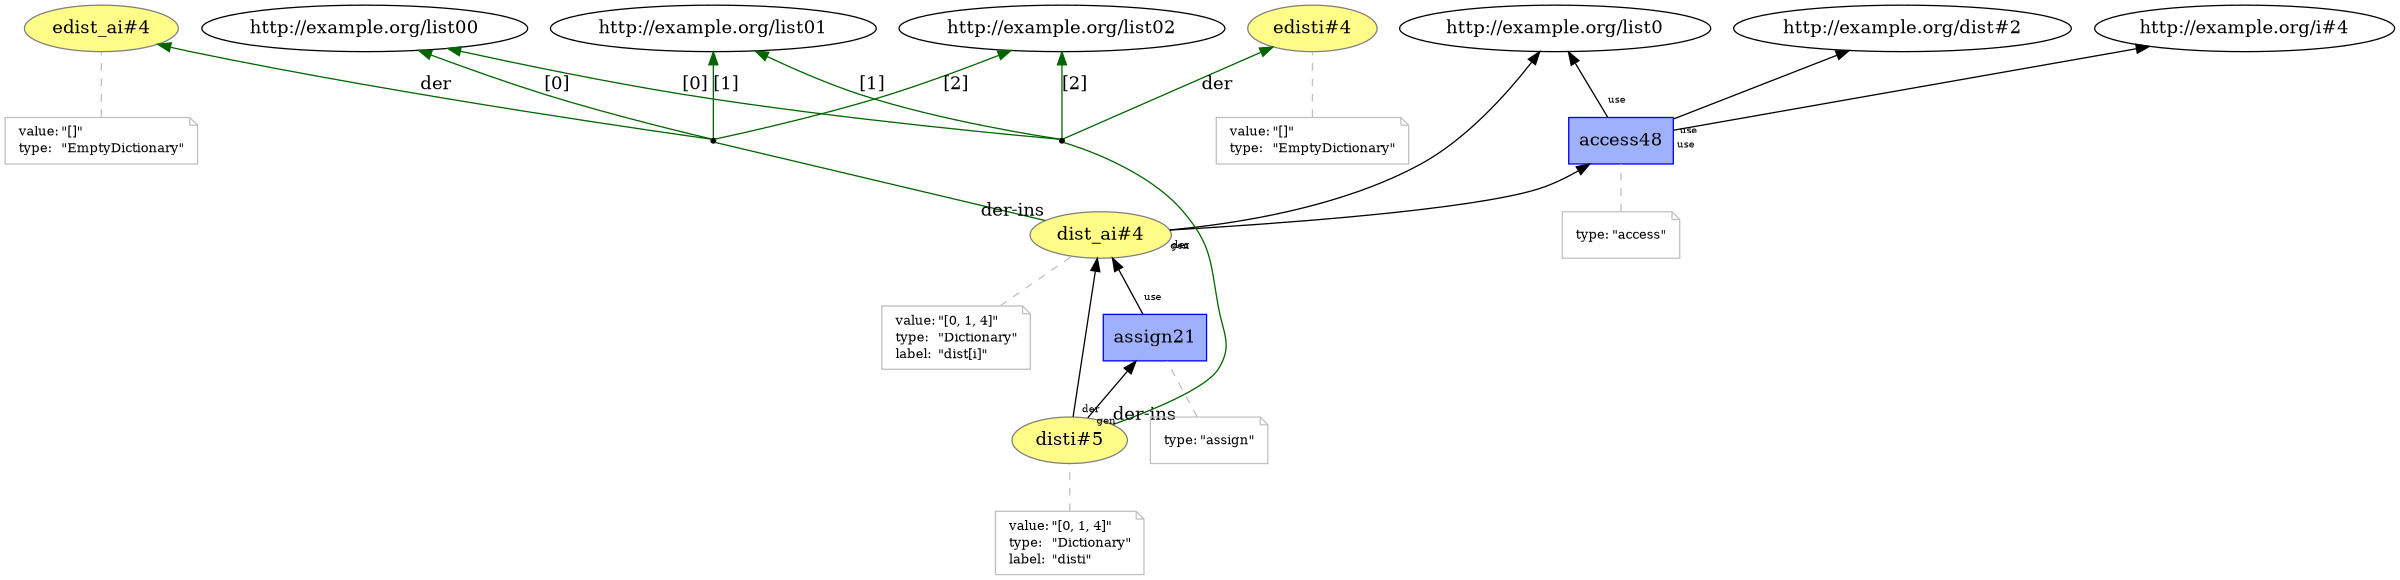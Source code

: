 digraph "PROV" { size="16,12"; rankdir="BT";
"http://example.org/dist_ai#4" [fillcolor="#FFFC87",color="#808080",style="filled",label="dist_ai#4",URL="http://example.org/dist_ai#4"]
"-attrs0" [color="gray",shape="note",fontsize="10",fontcolor="black",label=<<TABLE cellpadding="0" border="0">
	<TR>
	    <TD align="left">value:</TD>
	    <TD align="left">&quot;[0, 1, 4]&quot;</TD>
	</TR>
	<TR>
	    <TD align="left">type:</TD>
	    <TD align="left">&quot;Dictionary&quot;</TD>
	</TR>
	<TR>
	    <TD align="left">label:</TD>
	    <TD align="left">&quot;dist[i]&quot;</TD>
	</TR>
</TABLE>>]
"-attrs0" -> "http://example.org/dist_ai#4" [color="gray",style="dashed",arrowhead="none"]
"http://example.org/edist_ai#4" [fillcolor="#FFFC87",color="#808080",style="filled",label="edist_ai#4",URL="http://example.org/edist_ai#4"]
"-attrs1" [color="gray",shape="note",fontsize="10",fontcolor="black",label=<<TABLE cellpadding="0" border="0">
	<TR>
	    <TD align="left">value:</TD>
	    <TD align="left">&quot;[]&quot;</TD>
	</TR>
	<TR>
	    <TD align="left">type:</TD>
	    <TD align="left">&quot;EmptyDictionary&quot;</TD>
	</TR>
</TABLE>>]
"-attrs1" -> "http://example.org/edist_ai#4" [color="gray",style="dashed",arrowhead="none"]
"bn0" [shape="point",label=""]
"http://example.org/dist_ai#4" -> "bn0" [arrowhead="none",taillabel="der-ins",color="darkgreen"]
"bn0" -> "http://example.org/edist_ai#4" [labelfontsize="8",labeldistance="1.5",color="darkgreen",labelangle="60.0",rotation="20",label="der"]
"bn0" -> "http://example.org/list00" [labelfontsize="8",labeldistance="1.5",color="darkgreen",labelangle="60.0",rotation="20",label="[0]"]
"bn0" -> "http://example.org/list01" [labelfontsize="8",labeldistance="1.5",color="darkgreen",labelangle="60.0",rotation="20",label="[1]"]
"bn0" -> "http://example.org/list02" [labelfontsize="8",labeldistance="1.5",color="darkgreen",labelangle="60.0",rotation="20",label="[2]"]
"http://example.org/access48" [fillcolor="#9FB1FC",color="#0000FF",shape="polygon",sides="4",style="filled",label="access48",URL="http://example.org/access48"]
"-attrs2" [color="gray",shape="note",fontsize="10",fontcolor="black",label=<<TABLE cellpadding="0" border="0">
	<TR>
	    <TD align="left">type:</TD>
	    <TD align="left">&quot;access&quot;</TD>
	</TR>
</TABLE>>]
"-attrs2" -> "http://example.org/access48" [color="gray",style="dashed",arrowhead="none"]
"http://example.org/access48" -> "http://example.org/list0" [labelfontsize="8",labeldistance="1.5",labelangle="60.0",rotation="20",taillabel="use"]
"http://example.org/dist_ai#4" -> "http://example.org/list0" [labelfontsize="8",labeldistance="1.5",labelangle="60.0",rotation="20",taillabel="der"]
"http://example.org/dist_ai#4" -> "http://example.org/access48" [labelfontsize="8",labeldistance="1.5",labelangle="60.0",rotation="20",taillabel="gen"]
"http://example.org/access48" -> "http://example.org/dist#2" [labelfontsize="8",labeldistance="1.5",labelangle="60.0",rotation="20",taillabel="use"]
"http://example.org/access48" -> "http://example.org/i#4" [labelfontsize="8",labeldistance="1.5",labelangle="60.0",rotation="20",taillabel="use"]
"http://example.org/disti#5" [fillcolor="#FFFC87",color="#808080",style="filled",label="disti#5",URL="http://example.org/disti#5"]
"-attrs3" [color="gray",shape="note",fontsize="10",fontcolor="black",label=<<TABLE cellpadding="0" border="0">
	<TR>
	    <TD align="left">value:</TD>
	    <TD align="left">&quot;[0, 1, 4]&quot;</TD>
	</TR>
	<TR>
	    <TD align="left">type:</TD>
	    <TD align="left">&quot;Dictionary&quot;</TD>
	</TR>
	<TR>
	    <TD align="left">label:</TD>
	    <TD align="left">&quot;disti&quot;</TD>
	</TR>
</TABLE>>]
"-attrs3" -> "http://example.org/disti#5" [color="gray",style="dashed",arrowhead="none"]
"http://example.org/edisti#4" [fillcolor="#FFFC87",color="#808080",style="filled",label="edisti#4",URL="http://example.org/edisti#4"]
"-attrs4" [color="gray",shape="note",fontsize="10",fontcolor="black",label=<<TABLE cellpadding="0" border="0">
	<TR>
	    <TD align="left">value:</TD>
	    <TD align="left">&quot;[]&quot;</TD>
	</TR>
	<TR>
	    <TD align="left">type:</TD>
	    <TD align="left">&quot;EmptyDictionary&quot;</TD>
	</TR>
</TABLE>>]
"-attrs4" -> "http://example.org/edisti#4" [color="gray",style="dashed",arrowhead="none"]
"bn1" [shape="point",label=""]
"http://example.org/disti#5" -> "bn1" [arrowhead="none",taillabel="der-ins",color="darkgreen"]
"bn1" -> "http://example.org/edisti#4" [labelfontsize="8",labeldistance="1.5",color="darkgreen",labelangle="60.0",rotation="20",label="der"]
"bn1" -> "http://example.org/list00" [labelfontsize="8",labeldistance="1.5",color="darkgreen",labelangle="60.0",rotation="20",label="[0]"]
"bn1" -> "http://example.org/list01" [labelfontsize="8",labeldistance="1.5",color="darkgreen",labelangle="60.0",rotation="20",label="[1]"]
"bn1" -> "http://example.org/list02" [labelfontsize="8",labeldistance="1.5",color="darkgreen",labelangle="60.0",rotation="20",label="[2]"]
"http://example.org/assign21" [fillcolor="#9FB1FC",color="#0000FF",shape="polygon",sides="4",style="filled",label="assign21",URL="http://example.org/assign21"]
"-attrs5" [color="gray",shape="note",fontsize="10",fontcolor="black",label=<<TABLE cellpadding="0" border="0">
	<TR>
	    <TD align="left">type:</TD>
	    <TD align="left">&quot;assign&quot;</TD>
	</TR>
</TABLE>>]
"-attrs5" -> "http://example.org/assign21" [color="gray",style="dashed",arrowhead="none"]
"http://example.org/assign21" -> "http://example.org/dist_ai#4" [labelfontsize="8",labeldistance="1.5",labelangle="60.0",rotation="20",taillabel="use"]
"http://example.org/disti#5" -> "http://example.org/dist_ai#4" [labelfontsize="8",labeldistance="1.5",labelangle="60.0",rotation="20",taillabel="der"]
"http://example.org/disti#5" -> "http://example.org/assign21" [labelfontsize="8",labeldistance="1.5",labelangle="60.0",rotation="20",taillabel="gen"]
}